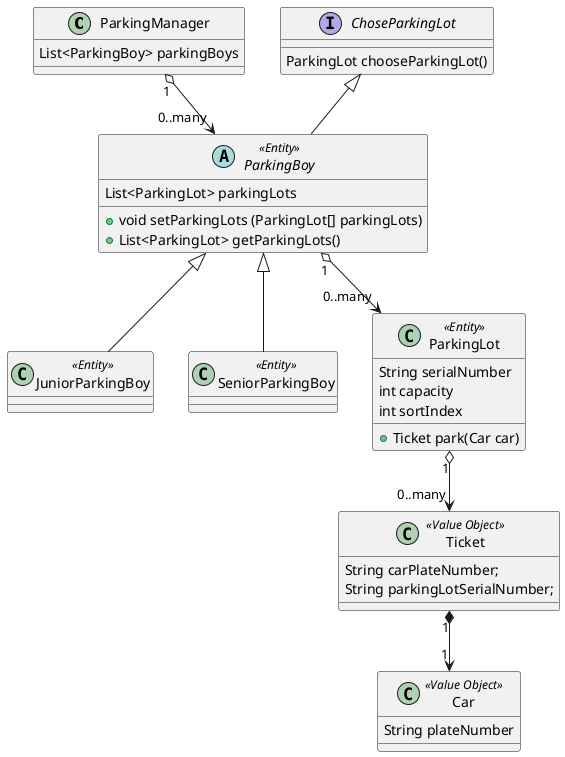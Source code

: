 @startuml

class ParkingManager {
    List<ParkingBoy> parkingBoys
}

Interface ChoseParkingLot {
  ParkingLot chooseParkingLot()
}

Abstract Class ParkingBoy << Entity >> {
  List<ParkingLot> parkingLots

  + void setParkingLots (ParkingLot[] parkingLots)
  + List<ParkingLot> getParkingLots()
}

Class JuniorParkingBoy << Entity >> {

}

Class SeniorParkingBoy << Entity >> {

}


class ParkingLot << Entity >> {
  String serialNumber
  int capacity 
  int sortIndex
  + Ticket park(Car car)
}

Class Car << Value Object >> {
    String plateNumber
}

Class Ticket << Value Object >> {
  String carPlateNumber;
  String parkingLotSerialNumber;
}

Ticket "1" *--> "1" Car
ParkingLot "1" o--> "0..many" Ticket
ParkingBoy "1" o--> "0..many" ParkingLot
ParkingManager "1" o--> "0..many" ParkingBoy
ChoseParkingLot <|-- ParkingBoy
ParkingBoy <|-- JuniorParkingBoy
ParkingBoy <|-- SeniorParkingBoy



@enduml
